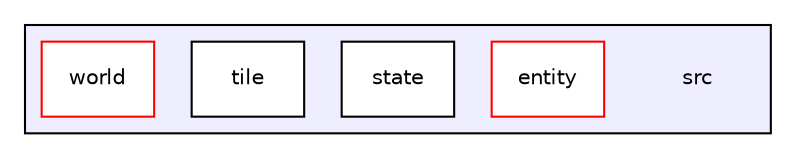 digraph "src" {
  compound=true
  node [ fontsize="10", fontname="Helvetica"];
  edge [ labelfontsize="10", labelfontname="Helvetica"];
  subgraph clusterdir_68267d1309a1af8e8297ef4c3efbcdba {
    graph [ bgcolor="#eeeeff", pencolor="black", label="" URL="dir_68267d1309a1af8e8297ef4c3efbcdba.html"];
    dir_68267d1309a1af8e8297ef4c3efbcdba [shape=plaintext label="src"];
    dir_b6f0bb288e976a059ae88387d5b9ae90 [shape=box label="entity" color="red" fillcolor="white" style="filled" URL="dir_b6f0bb288e976a059ae88387d5b9ae90.html"];
    dir_0608c26f86dacad6145260adfb15aefd [shape=box label="state" color="black" fillcolor="white" style="filled" URL="dir_0608c26f86dacad6145260adfb15aefd.html"];
    dir_16186a19f23878c1e54fe138c5420315 [shape=box label="tile" color="black" fillcolor="white" style="filled" URL="dir_16186a19f23878c1e54fe138c5420315.html"];
    dir_6826d79532171ff2338799cfd298b875 [shape=box label="world" color="red" fillcolor="white" style="filled" URL="dir_6826d79532171ff2338799cfd298b875.html"];
  }
}
